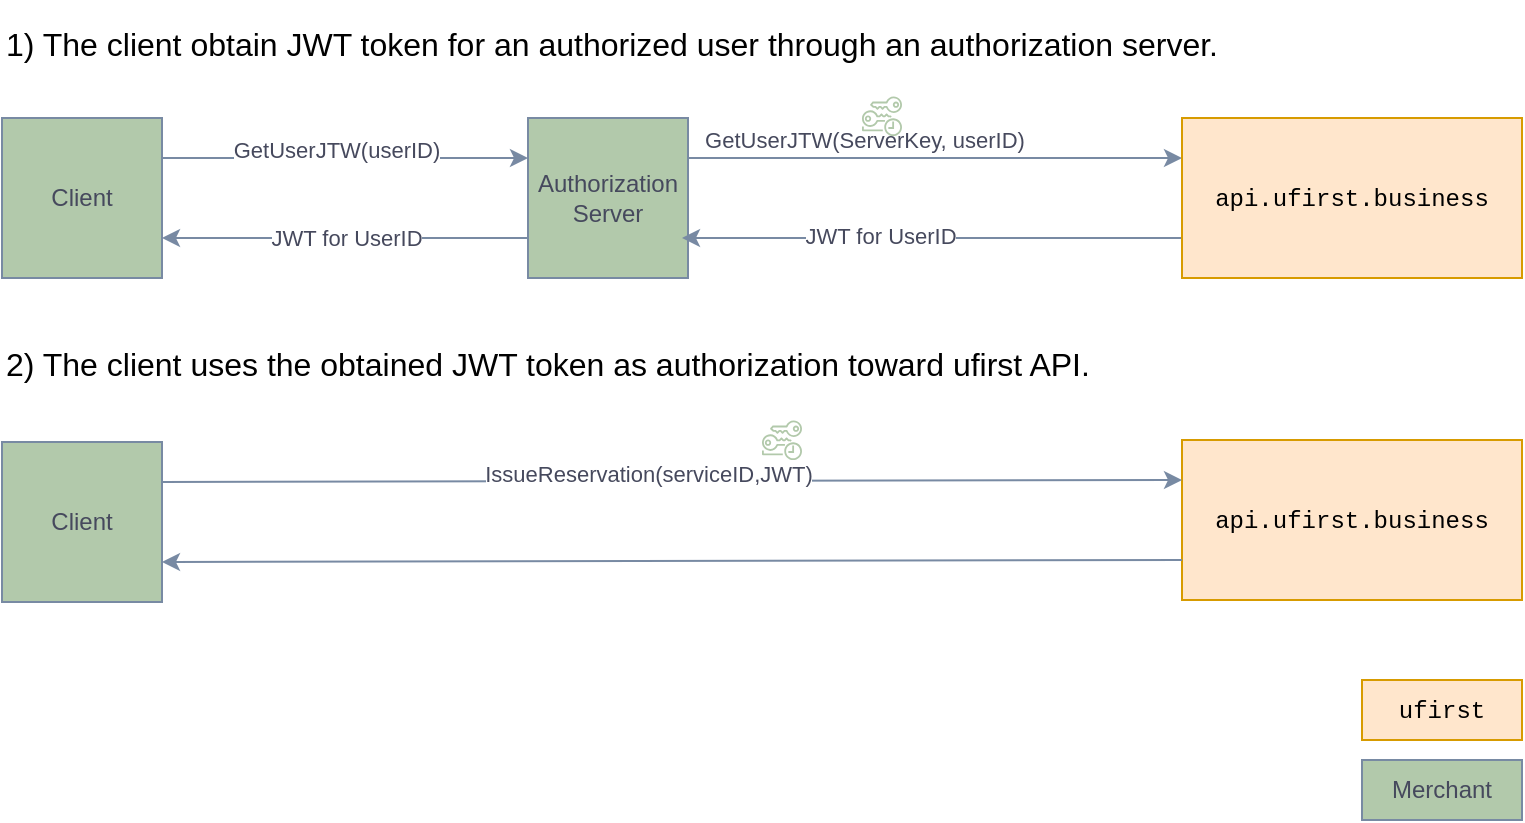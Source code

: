 <mxfile version="15.8.7" type="device"><diagram id="qA6cttX_pa5bDgHKhJjR" name="Page-4"><mxGraphModel dx="1106" dy="770" grid="1" gridSize="10" guides="1" tooltips="1" connect="1" arrows="1" fold="1" page="1" pageScale="1" pageWidth="827" pageHeight="1169" math="0" shadow="0"><root><mxCell id="_niuhUaL-fNbrhwlgsSU-0"/><mxCell id="_niuhUaL-fNbrhwlgsSU-1" parent="_niuhUaL-fNbrhwlgsSU-0"/><mxCell id="-OyjF-wanpeC3bZqXrao-3" value="" style="edgeStyle=orthogonalEdgeStyle;rounded=0;orthogonalLoop=1;jettySize=auto;html=1;strokeColor=#788AA3;fontColor=#46495D;entryX=0;entryY=0.25;entryDx=0;entryDy=0;exitX=1;exitY=0.25;exitDx=0;exitDy=0;" parent="_niuhUaL-fNbrhwlgsSU-1" source="-OyjF-wanpeC3bZqXrao-0" target="-OyjF-wanpeC3bZqXrao-1" edge="1"><mxGeometry relative="1" as="geometry"/></mxCell><mxCell id="-OyjF-wanpeC3bZqXrao-4" value="GetUserJTW(userID)" style="edgeLabel;html=1;align=center;verticalAlign=middle;resizable=0;points=[];fontColor=#46495D;" parent="-OyjF-wanpeC3bZqXrao-3" vertex="1" connectable="0"><mxGeometry x="-0.05" y="4" relative="1" as="geometry"><mxPoint as="offset"/></mxGeometry></mxCell><mxCell id="-OyjF-wanpeC3bZqXrao-0" value="Client" style="whiteSpace=wrap;html=1;aspect=fixed;fillColor=#B2C9AB;strokeColor=#788AA3;fontColor=#46495D;" parent="_niuhUaL-fNbrhwlgsSU-1" vertex="1"><mxGeometry x="40" y="159" width="80" height="80" as="geometry"/></mxCell><mxCell id="-OyjF-wanpeC3bZqXrao-5" value="" style="edgeStyle=orthogonalEdgeStyle;rounded=0;orthogonalLoop=1;jettySize=auto;html=1;strokeColor=#788AA3;fontColor=#46495D;entryX=0;entryY=0.25;entryDx=0;entryDy=0;exitX=1;exitY=0.25;exitDx=0;exitDy=0;" parent="_niuhUaL-fNbrhwlgsSU-1" source="-OyjF-wanpeC3bZqXrao-1" target="-OyjF-wanpeC3bZqXrao-2" edge="1"><mxGeometry relative="1" as="geometry"><mxPoint x="430" y="88" as="sourcePoint"/></mxGeometry></mxCell><mxCell id="-OyjF-wanpeC3bZqXrao-6" value="GetUserJTW(ServerKey, userID)" style="edgeLabel;html=1;align=center;verticalAlign=bottom;resizable=0;points=[];fontColor=#46495D;labelPosition=center;verticalLabelPosition=top;" parent="-OyjF-wanpeC3bZqXrao-5" vertex="1" connectable="0"><mxGeometry x="-0.286" y="1" relative="1" as="geometry"><mxPoint as="offset"/></mxGeometry></mxCell><mxCell id="-OyjF-wanpeC3bZqXrao-9" value="JWT for UserID" style="edgeStyle=orthogonalEdgeStyle;rounded=1;sketch=0;orthogonalLoop=1;jettySize=auto;html=1;exitX=0;exitY=0.75;exitDx=0;exitDy=0;entryX=1;entryY=0.75;entryDx=0;entryDy=0;fontColor=#46495D;strokeColor=#788AA3;fillColor=#B2C9AB;" parent="_niuhUaL-fNbrhwlgsSU-1" source="-OyjF-wanpeC3bZqXrao-1" target="-OyjF-wanpeC3bZqXrao-0" edge="1"><mxGeometry relative="1" as="geometry"/></mxCell><mxCell id="-OyjF-wanpeC3bZqXrao-1" value="Authorization Server" style="whiteSpace=wrap;html=1;aspect=fixed;fillColor=#B2C9AB;strokeColor=#788AA3;fontColor=#46495D;" parent="_niuhUaL-fNbrhwlgsSU-1" vertex="1"><mxGeometry x="303" y="159" width="80" height="80" as="geometry"/></mxCell><mxCell id="-OyjF-wanpeC3bZqXrao-7" value="&lt;hr&gt;" style="rounded=1;sketch=0;orthogonalLoop=1;jettySize=auto;html=1;fontColor=#46495D;strokeColor=#788AA3;fillColor=#B2C9AB;exitX=0;exitY=0.75;exitDx=0;exitDy=0;" parent="_niuhUaL-fNbrhwlgsSU-1" source="-OyjF-wanpeC3bZqXrao-2" edge="1"><mxGeometry relative="1" as="geometry"><mxPoint x="380" y="219" as="targetPoint"/></mxGeometry></mxCell><mxCell id="-OyjF-wanpeC3bZqXrao-8" value="JWT for UserID" style="edgeLabel;html=1;align=center;verticalAlign=middle;resizable=0;points=[];fontColor=#46495D;" parent="-OyjF-wanpeC3bZqXrao-7" vertex="1" connectable="0"><mxGeometry x="0.212" y="-1" relative="1" as="geometry"><mxPoint as="offset"/></mxGeometry></mxCell><mxCell id="-OyjF-wanpeC3bZqXrao-2" value="&lt;font face=&quot;Courier New&quot;&gt;api.ufirst.business&lt;/font&gt;" style="whiteSpace=wrap;html=1;fillColor=#ffe6cc;strokeColor=#d79b00;" parent="_niuhUaL-fNbrhwlgsSU-1" vertex="1"><mxGeometry x="630" y="159" width="170" height="80" as="geometry"/></mxCell><mxCell id="-OyjF-wanpeC3bZqXrao-10" value="Client" style="whiteSpace=wrap;html=1;aspect=fixed;fillColor=#B2C9AB;strokeColor=#788AA3;fontColor=#46495D;" parent="_niuhUaL-fNbrhwlgsSU-1" vertex="1"><mxGeometry x="40" y="321" width="80" height="80" as="geometry"/></mxCell><mxCell id="-OyjF-wanpeC3bZqXrao-11" value="&lt;span style=&quot;font-family: &amp;#34;courier new&amp;#34;&quot;&gt;api.ufirst.business&lt;/span&gt;" style="whiteSpace=wrap;html=1;fillColor=#ffe6cc;strokeColor=#d79b00;" parent="_niuhUaL-fNbrhwlgsSU-1" vertex="1"><mxGeometry x="630" y="320" width="170" height="80" as="geometry"/></mxCell><mxCell id="-OyjF-wanpeC3bZqXrao-12" value="" style="rounded=0;orthogonalLoop=1;jettySize=auto;html=1;strokeColor=#788AA3;fontColor=#46495D;startArrow=none;entryX=1;entryY=0.75;entryDx=0;entryDy=0;exitX=0;exitY=0.75;exitDx=0;exitDy=0;" parent="_niuhUaL-fNbrhwlgsSU-1" source="-OyjF-wanpeC3bZqXrao-11" target="-OyjF-wanpeC3bZqXrao-10" edge="1"><mxGeometry relative="1" as="geometry"><mxPoint x="640" y="660" as="sourcePoint"/><mxPoint x="360" y="420" as="targetPoint"/></mxGeometry></mxCell><mxCell id="-OyjF-wanpeC3bZqXrao-19" value="" style="outlineConnect=0;fontColor=#46495D;fillColor=#B2C9AB;strokeColor=none;dashed=0;verticalLabelPosition=bottom;verticalAlign=top;align=center;html=1;fontSize=12;fontStyle=0;aspect=fixed;pointerEvents=1;shape=mxgraph.aws4.temporary_security_credential;rounded=0;sketch=0;" parent="_niuhUaL-fNbrhwlgsSU-1" vertex="1"><mxGeometry x="470" y="148" width="20" height="20.26" as="geometry"/></mxCell><mxCell id="-OyjF-wanpeC3bZqXrao-26" value="" style="outlineConnect=0;fontColor=#46495D;fillColor=#B2C9AB;strokeColor=none;dashed=0;verticalLabelPosition=bottom;verticalAlign=top;align=center;html=1;fontSize=12;fontStyle=0;aspect=fixed;pointerEvents=1;shape=mxgraph.aws4.temporary_security_credential;rounded=0;sketch=0;" parent="_niuhUaL-fNbrhwlgsSU-1" vertex="1"><mxGeometry x="420" y="310" width="20" height="20.25" as="geometry"/></mxCell><mxCell id="-OyjF-wanpeC3bZqXrao-27" value="" style="rounded=0;orthogonalLoop=1;jettySize=auto;html=1;strokeColor=#788AA3;fontColor=#46495D;endArrow=classic;exitX=1;exitY=0.25;exitDx=0;exitDy=0;endFill=1;entryX=0;entryY=0.25;entryDx=0;entryDy=0;" parent="_niuhUaL-fNbrhwlgsSU-1" source="-OyjF-wanpeC3bZqXrao-10" target="-OyjF-wanpeC3bZqXrao-11" edge="1"><mxGeometry relative="1" as="geometry"><mxPoint x="160" y="421" as="sourcePoint"/><mxPoint x="570" y="341" as="targetPoint"/></mxGeometry></mxCell><mxCell id="-OyjF-wanpeC3bZqXrao-28" value="IssueReservation(serviceID,JWT)" style="edgeLabel;html=1;align=center;verticalAlign=middle;resizable=0;points=[];fontColor=#46495D;" parent="-OyjF-wanpeC3bZqXrao-27" vertex="1" connectable="0"><mxGeometry x="-0.05" y="4" relative="1" as="geometry"><mxPoint as="offset"/></mxGeometry></mxCell><mxCell id="u4ksRAdiCyCmbOvY0-K3-0" value="&lt;span style=&quot;font-size: 16px ; font-weight: 400&quot;&gt;1) The client obtain JWT token for an authorized user through an authorization server.&lt;/span&gt;" style="text;strokeColor=none;fillColor=none;html=1;fontSize=24;fontStyle=1;verticalAlign=middle;align=left;" vertex="1" parent="_niuhUaL-fNbrhwlgsSU-1"><mxGeometry x="40" y="100" width="760" height="40" as="geometry"/></mxCell><mxCell id="u4ksRAdiCyCmbOvY0-K3-1" value="&lt;div&gt;&lt;span style=&quot;font-size: 16px ; font-weight: 400&quot;&gt;2) The client uses the obtained JWT token as authorization toward ufirst API.&lt;/span&gt;&lt;/div&gt;" style="text;strokeColor=none;fillColor=none;html=1;fontSize=24;fontStyle=1;verticalAlign=middle;align=left;" vertex="1" parent="_niuhUaL-fNbrhwlgsSU-1"><mxGeometry x="40" y="260" width="760" height="40" as="geometry"/></mxCell><mxCell id="u4ksRAdiCyCmbOvY0-K3-2" value="&lt;span style=&quot;font-family: &amp;#34;courier new&amp;#34;&quot;&gt;ufirst&lt;/span&gt;" style="whiteSpace=wrap;html=1;fillColor=#ffe6cc;strokeColor=#d79b00;" vertex="1" parent="_niuhUaL-fNbrhwlgsSU-1"><mxGeometry x="720" y="440" width="80" height="30" as="geometry"/></mxCell><mxCell id="u4ksRAdiCyCmbOvY0-K3-3" value="Merchant" style="whiteSpace=wrap;html=1;fillColor=#B2C9AB;strokeColor=#788AA3;fontColor=#46495D;" vertex="1" parent="_niuhUaL-fNbrhwlgsSU-1"><mxGeometry x="720" y="480" width="80" height="30" as="geometry"/></mxCell></root></mxGraphModel></diagram></mxfile>